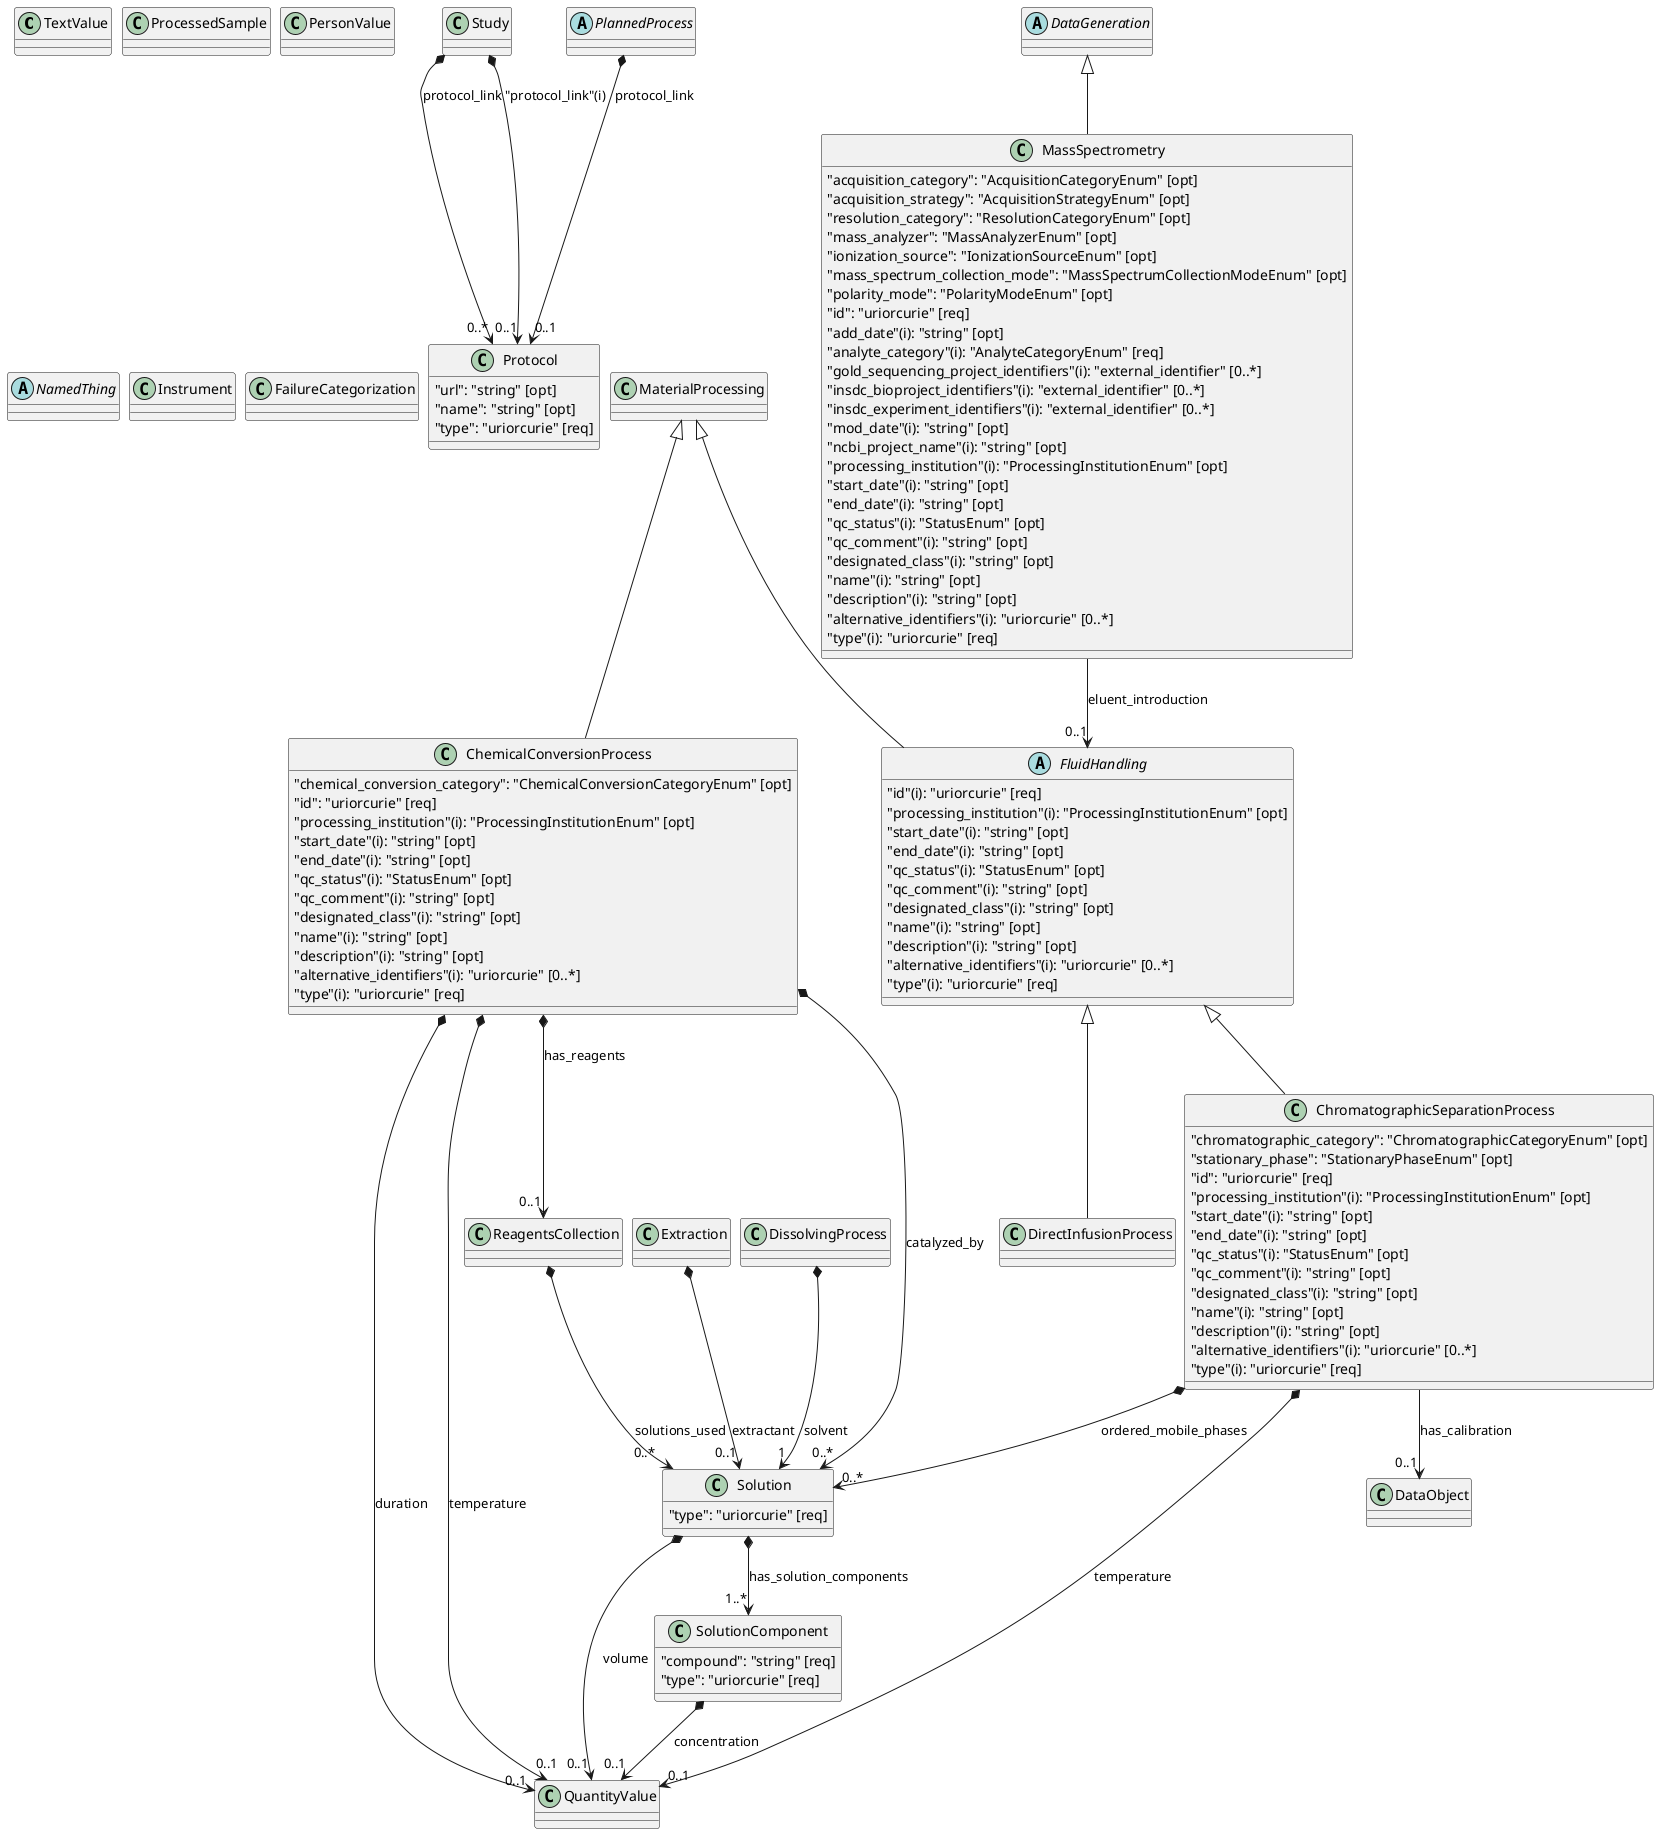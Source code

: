 @startuml
skinparam nodesep 10
class "TextValue"
class "Study"
class "SolutionComponent" {
    {field} "compound": "string" [req]
    {field} "type": "uriorcurie" [req]
}
class "QuantityValue"
class "Solution" {
    {field} "type": "uriorcurie" [req]
}
"SolutionComponent" *--> "0..1" "QuantityValue" : "concentration"
"Solution" *--> "1..*" "SolutionComponent" : "has_solution_components"
class "ChemicalConversionProcess" {
    {field} "chemical_conversion_category": "ChemicalConversionCategoryEnum" [opt]
    {field} "id": "uriorcurie" [req]
    {field} "processing_institution"(i): "ProcessingInstitutionEnum" [opt]
    {field} "start_date"(i): "string" [opt]
    {field} "end_date"(i): "string" [opt]
    {field} "qc_status"(i): "StatusEnum" [opt]
    {field} "qc_comment"(i): "string" [opt]
    {field} "designated_class"(i): "string" [opt]
    {field} "name"(i): "string" [opt]
    {field} "description"(i): "string" [opt]
    {field} "alternative_identifiers"(i): "uriorcurie" [0..*]
    {field} "type"(i): "uriorcurie" [req]
}
class "Extraction"
class "ChromatographicSeparationProcess" {
    {field} "chromatographic_category": "ChromatographicCategoryEnum" [opt]
    {field} "stationary_phase": "StationaryPhaseEnum" [opt]
    {field} "id": "uriorcurie" [req]
    {field} "processing_institution"(i): "ProcessingInstitutionEnum" [opt]
    {field} "start_date"(i): "string" [opt]
    {field} "end_date"(i): "string" [opt]
    {field} "qc_status"(i): "StatusEnum" [opt]
    {field} "qc_comment"(i): "string" [opt]
    {field} "designated_class"(i): "string" [opt]
    {field} "name"(i): "string" [opt]
    {field} "description"(i): "string" [opt]
    {field} "alternative_identifiers"(i): "uriorcurie" [0..*]
    {field} "type"(i): "uriorcurie" [req]
}
class "ReagentsCollection"
class "DissolvingProcess"
"Solution" *--> "0..1" "QuantityValue" : "volume"
"ChemicalConversionProcess" *--> "0..*" "Solution" : "catalyzed_by"
"Extraction" *--> "0..1" "Solution" : "extractant"
"ChromatographicSeparationProcess" *--> "0..*" "Solution" : "ordered_mobile_phases"
"ReagentsCollection" *--> "0..*" "Solution" : "solutions_used"
"DissolvingProcess" *--> "1" "Solution" : "solvent"
class "Protocol" {
    {field} "url": "string" [opt]
    {field} "name": "string" [opt]
    {field} "type": "uriorcurie" [req]
}
abstract "PlannedProcess"
"Study" *--> "0..*" "Protocol" : "protocol_link"
"Study" *--> "0..1" "Protocol" : "protocol_link"(i)
"PlannedProcess" *--> "0..1" "Protocol" : "protocol_link"
class "ProcessedSample"
class "PersonValue"
abstract "NamedThing"
class "MaterialProcessing"
class "MassSpectrometry" {
    {field} "acquisition_category": "AcquisitionCategoryEnum" [opt]
    {field} "acquisition_strategy": "AcquisitionStrategyEnum" [opt]
    {field} "resolution_category": "ResolutionCategoryEnum" [opt]
    {field} "mass_analyzer": "MassAnalyzerEnum" [opt]
    {field} "ionization_source": "IonizationSourceEnum" [opt]
    {field} "mass_spectrum_collection_mode": "MassSpectrumCollectionModeEnum" [opt]
    {field} "polarity_mode": "PolarityModeEnum" [opt]
    {field} "id": "uriorcurie" [req]
    {field} "add_date"(i): "string" [opt]
    {field} "analyte_category"(i): "AnalyteCategoryEnum" [req]
    {field} "gold_sequencing_project_identifiers"(i): "external_identifier" [0..*]
    {field} "insdc_bioproject_identifiers"(i): "external_identifier" [0..*]
    {field} "insdc_experiment_identifiers"(i): "external_identifier" [0..*]
    {field} "mod_date"(i): "string" [opt]
    {field} "ncbi_project_name"(i): "string" [opt]
    {field} "processing_institution"(i): "ProcessingInstitutionEnum" [opt]
    {field} "start_date"(i): "string" [opt]
    {field} "end_date"(i): "string" [opt]
    {field} "qc_status"(i): "StatusEnum" [opt]
    {field} "qc_comment"(i): "string" [opt]
    {field} "designated_class"(i): "string" [opt]
    {field} "name"(i): "string" [opt]
    {field} "description"(i): "string" [opt]
    {field} "alternative_identifiers"(i): "uriorcurie" [0..*]
    {field} "type"(i): "uriorcurie" [req]
}
abstract "FluidHandling" {
    {field} "id"(i): "uriorcurie" [req]
    {field} "processing_institution"(i): "ProcessingInstitutionEnum" [opt]
    {field} "start_date"(i): "string" [opt]
    {field} "end_date"(i): "string" [opt]
    {field} "qc_status"(i): "StatusEnum" [opt]
    {field} "qc_comment"(i): "string" [opt]
    {field} "designated_class"(i): "string" [opt]
    {field} "name"(i): "string" [opt]
    {field} "description"(i): "string" [opt]
    {field} "alternative_identifiers"(i): "uriorcurie" [0..*]
    {field} "type"(i): "uriorcurie" [req]
}
abstract "DataGeneration"
"MassSpectrometry" --> "0..1" "FluidHandling" : "eluent_introduction"
"DataGeneration" ^-- "MassSpectrometry"
class "Instrument"
class "DirectInfusionProcess"
"FluidHandling" ^-- "DirectInfusionProcess"
"FluidHandling" ^-- "ChromatographicSeparationProcess"
"MaterialProcessing" ^-- "FluidHandling"
class "FailureCategorization"
class "DataObject"
"ChromatographicSeparationProcess" *--> "0..1" "QuantityValue" : "temperature"
"ChromatographicSeparationProcess" --> "0..1" "DataObject" : "has_calibration"
"ChemicalConversionProcess" *--> "0..1" "QuantityValue" : "duration"
"ChemicalConversionProcess" *--> "0..1" "QuantityValue" : "temperature"
"ChemicalConversionProcess" *--> "0..1" "ReagentsCollection" : "has_reagents"
"MaterialProcessing" ^-- "ChemicalConversionProcess"
@enduml
